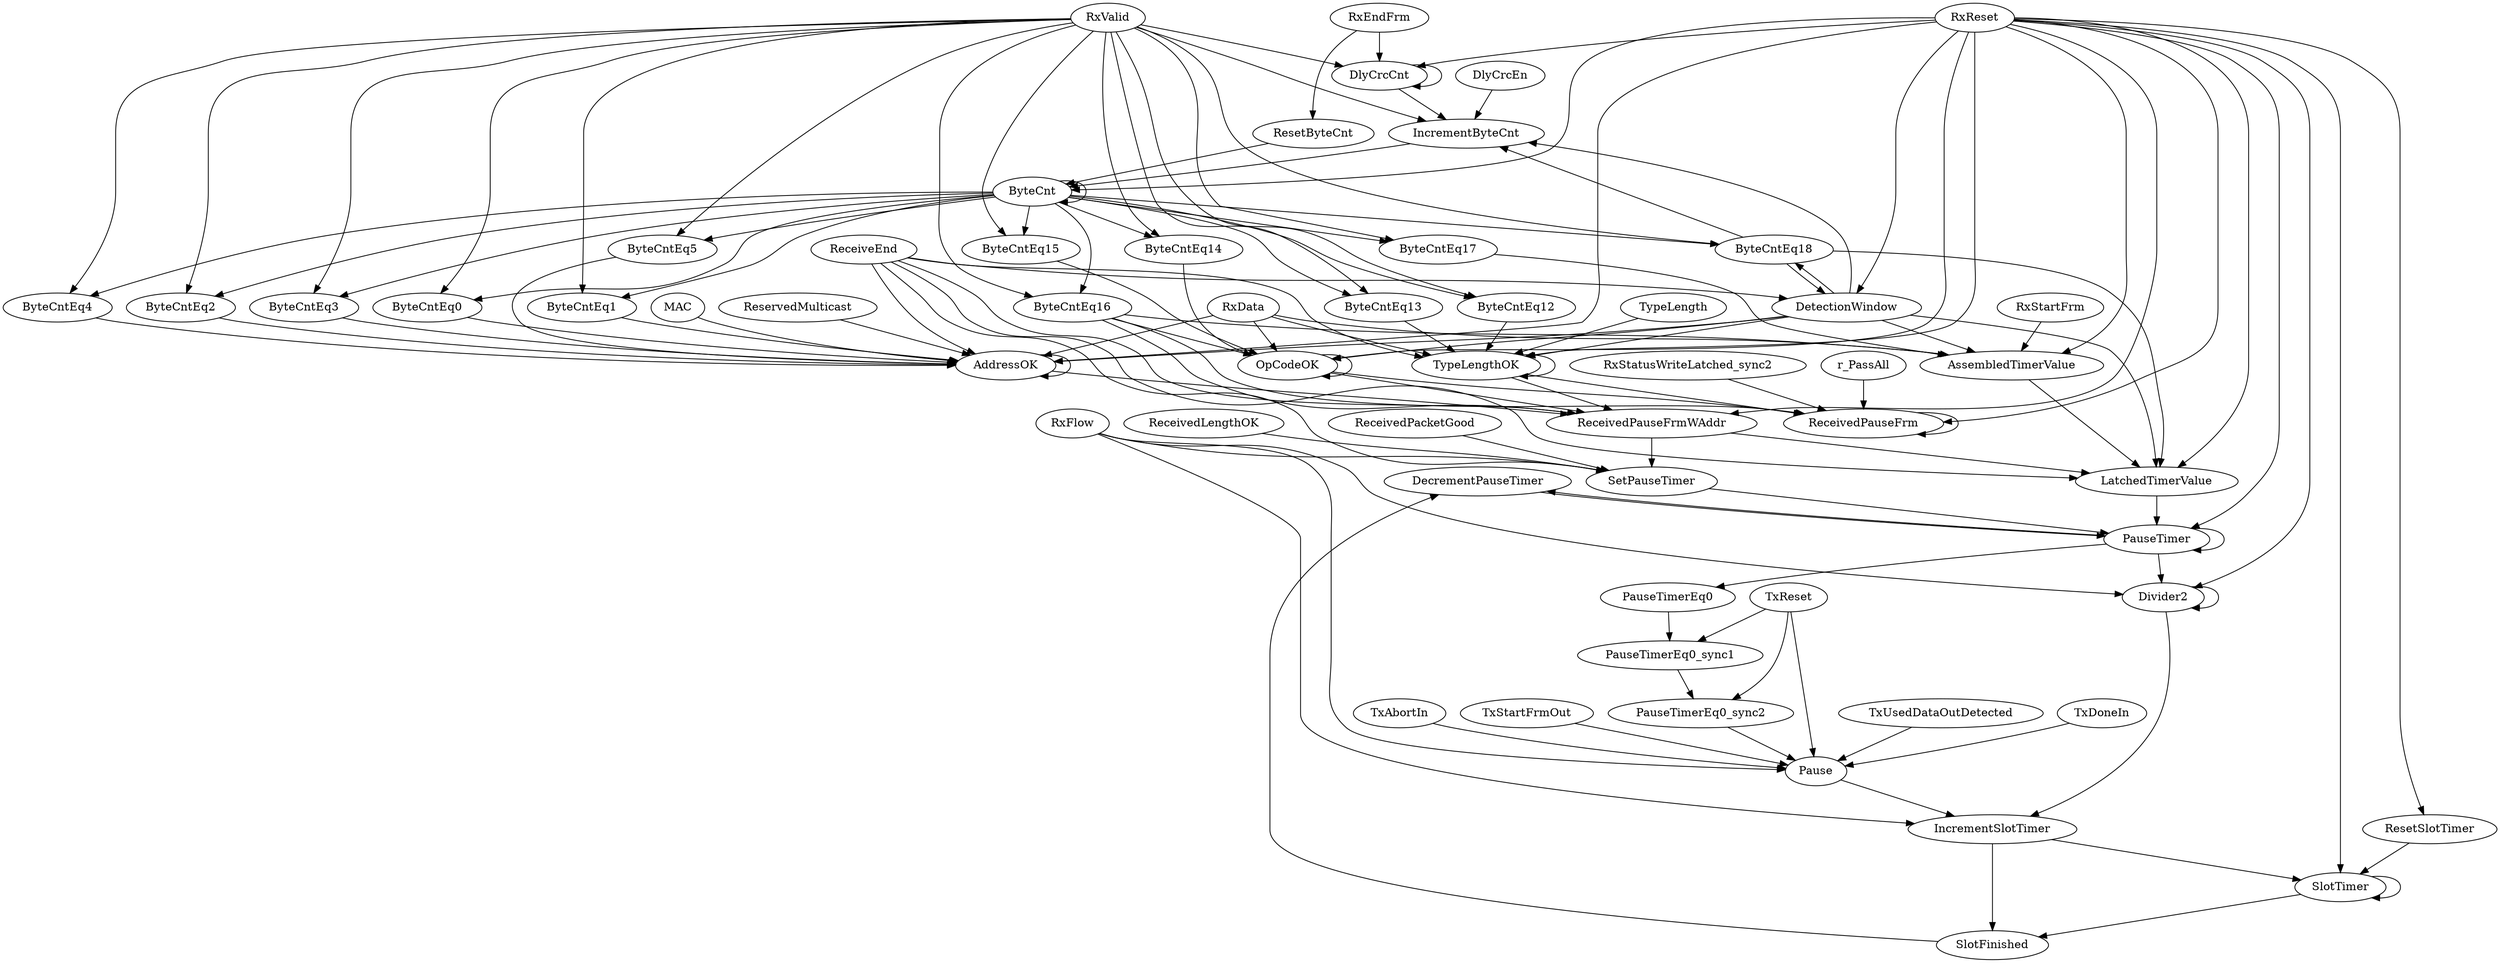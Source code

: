digraph "" {
	DecrementPauseTimer -> PauseTimer	 [weight=1.0];
	Pause -> IncrementSlotTimer	 [weight=1.0];
	RxEndFrm -> ResetByteCnt	 [weight=1.0];
	RxEndFrm -> DlyCrcCnt	 [weight=3.0];
	OpCodeOK -> OpCodeOK	 [weight=1.0];
	OpCodeOK -> ReceivedPauseFrmWAddr	 [weight=1.0];
	OpCodeOK -> ReceivedPauseFrm	 [weight=1.0];
	SetPauseTimer -> PauseTimer	 [weight=2.0];
	DlyCrcEn -> IncrementByteCnt	 [weight=1.0];
	RxReset -> OpCodeOK	 [weight=4.0];
	RxReset -> TypeLengthOK	 [weight=4.0];
	RxReset -> ReceivedPauseFrmWAddr	 [weight=3.0];
	RxReset -> AddressOK	 [weight=8.0];
	RxReset -> ReceivedPauseFrm	 [weight=3.0];
	RxReset -> Divider2	 [weight=3.0];
	RxReset -> AssembledTimerValue	 [weight=4.0];
	RxReset -> ResetSlotTimer	 [weight=1.0];
	RxReset -> DlyCrcCnt	 [weight=3.0];
	RxReset -> PauseTimer	 [weight=3.0];
	RxReset -> ByteCnt	 [weight=3.0];
	RxReset -> LatchedTimerValue	 [weight=3.0];
	RxReset -> SlotTimer	 [weight=3.0];
	RxReset -> DetectionWindow	 [weight=3.0];
	TypeLengthOK -> TypeLengthOK	 [weight=1.0];
	TypeLengthOK -> ReceivedPauseFrmWAddr	 [weight=1.0];
	TypeLengthOK -> ReceivedPauseFrm	 [weight=1.0];
	ReceivedPauseFrmWAddr -> SetPauseTimer	 [weight=1.0];
	ReceivedPauseFrmWAddr -> LatchedTimerValue	 [weight=2.0];
	ByteCntEq13 -> TypeLengthOK	 [weight=3.0];
	TxReset -> Pause	 [weight=2.0];
	TxReset -> PauseTimerEq0_sync1	 [weight=2.0];
	TxReset -> PauseTimerEq0_sync2	 [weight=2.0];
	AddressOK -> ReceivedPauseFrmWAddr	 [weight=1.0];
	AddressOK -> AddressOK	 [weight=5.0];
	TxAbortIn -> Pause	 [weight=1.0];
	IncrementByteCnt -> ByteCnt	 [weight=1.0];
	RxStatusWriteLatched_sync2 -> ReceivedPauseFrm	 [weight=2.0];
	ReceivedPauseFrm -> ReceivedPauseFrm	 [weight=2.0];
	Divider2 -> Divider2	 [weight=1.0];
	Divider2 -> IncrementSlotTimer	 [weight=1.0];
	RxStartFrm -> AssembledTimerValue	 [weight=3.0];
	ReceivedLengthOK -> SetPauseTimer	 [weight=1.0];
	SlotFinished -> DecrementPauseTimer	 [weight=1.0];
	ResetByteCnt -> ByteCnt	 [weight=2.0];
	AssembledTimerValue -> LatchedTimerValue	 [weight=1.0];
	RxData -> OpCodeOK	 [weight=2.0];
	RxData -> TypeLengthOK	 [weight=2.0];
	RxData -> AddressOK	 [weight=11.0];
	RxData -> AssembledTimerValue	 [weight=2.0];
	PauseTimerEq0 -> PauseTimerEq0_sync1	 [weight=1.0];
	PauseTimerEq0_sync1 -> PauseTimerEq0_sync2	 [weight=1.0];
	PauseTimerEq0_sync2 -> Pause	 [weight=1.0];
	ReceivedPacketGood -> SetPauseTimer	 [weight=1.0];
	ResetSlotTimer -> SlotTimer	 [weight=2.0];
	ReservedMulticast -> AddressOK	 [weight=6.0];
	TxStartFrmOut -> Pause	 [weight=1.0];
	DlyCrcCnt -> IncrementByteCnt	 [weight=1.0];
	DlyCrcCnt -> DlyCrcCnt	 [weight=2.0];
	ByteCntEq18 -> IncrementByteCnt	 [weight=1.0];
	ByteCntEq18 -> LatchedTimerValue	 [weight=2.0];
	ByteCntEq18 -> DetectionWindow	 [weight=2.0];
	RxValid -> ByteCntEq13	 [weight=1.0];
	RxValid -> IncrementByteCnt	 [weight=1.0];
	RxValid -> DlyCrcCnt	 [weight=3.0];
	RxValid -> ByteCntEq18	 [weight=1.0];
	RxValid -> ByteCntEq12	 [weight=1.0];
	RxValid -> ByteCntEq15	 [weight=1.0];
	RxValid -> ByteCntEq14	 [weight=1.0];
	RxValid -> ByteCntEq17	 [weight=1.0];
	RxValid -> ByteCntEq16	 [weight=1.0];
	RxValid -> ByteCntEq5	 [weight=1.0];
	RxValid -> ByteCntEq4	 [weight=1.0];
	RxValid -> ByteCntEq1	 [weight=1.0];
	RxValid -> ByteCntEq0	 [weight=1.0];
	RxValid -> ByteCntEq3	 [weight=1.0];
	RxValid -> ByteCntEq2	 [weight=1.0];
	r_PassAll -> ReceivedPauseFrm	 [weight=4.0];
	PauseTimer -> DecrementPauseTimer	 [weight=1.0];
	PauseTimer -> Divider2	 [weight=2.0];
	PauseTimer -> PauseTimerEq0	 [weight=1.0];
	PauseTimer -> PauseTimer	 [weight=1.0];
	TxUsedDataOutDetected -> Pause	 [weight=1.0];
	ByteCntEq12 -> TypeLengthOK	 [weight=4.0];
	ByteCntEq15 -> OpCodeOK	 [weight=2.0];
	ByteCntEq14 -> OpCodeOK	 [weight=2.0];
	ByteCntEq17 -> AssembledTimerValue	 [weight=1.0];
	ByteCntEq16 -> OpCodeOK	 [weight=3.0];
	ByteCntEq16 -> ReceivedPauseFrmWAddr	 [weight=1.0];
	ByteCntEq16 -> ReceivedPauseFrm	 [weight=1.0];
	ByteCntEq16 -> AssembledTimerValue	 [weight=1.0];
	IncrementSlotTimer -> SlotFinished	 [weight=1.0];
	IncrementSlotTimer -> SlotTimer	 [weight=1.0];
	TypeLength -> TypeLengthOK	 [weight=2.0];
	ByteCnt -> ByteCntEq13	 [weight=1.0];
	ByteCnt -> ByteCntEq18	 [weight=1.0];
	ByteCnt -> ByteCntEq12	 [weight=1.0];
	ByteCnt -> ByteCntEq15	 [weight=1.0];
	ByteCnt -> ByteCntEq14	 [weight=1.0];
	ByteCnt -> ByteCntEq17	 [weight=1.0];
	ByteCnt -> ByteCntEq16	 [weight=1.0];
	ByteCnt -> ByteCnt	 [weight=1.0];
	ByteCnt -> ByteCntEq5	 [weight=1.0];
	ByteCnt -> ByteCntEq4	 [weight=1.0];
	ByteCnt -> ByteCntEq1	 [weight=1.0];
	ByteCnt -> ByteCntEq0	 [weight=1.0];
	ByteCnt -> ByteCntEq3	 [weight=1.0];
	ByteCnt -> ByteCntEq2	 [weight=1.0];
	LatchedTimerValue -> PauseTimer	 [weight=1.0];
	ReceiveEnd -> SetPauseTimer	 [weight=1.0];
	ReceiveEnd -> TypeLengthOK	 [weight=1.0];
	ReceiveEnd -> ReceivedPauseFrmWAddr	 [weight=2.0];
	ReceiveEnd -> AddressOK	 [weight=1.0];
	ReceiveEnd -> LatchedTimerValue	 [weight=1.0];
	ReceiveEnd -> DetectionWindow	 [weight=1.0];
	SlotTimer -> SlotFinished	 [weight=1.0];
	SlotTimer -> SlotTimer	 [weight=1.0];
	MAC -> AddressOK	 [weight=6.0];
	RxFlow -> Pause	 [weight=1.0];
	RxFlow -> SetPauseTimer	 [weight=1.0];
	RxFlow -> Divider2	 [weight=2.0];
	RxFlow -> IncrementSlotTimer	 [weight=1.0];
	DetectionWindow -> OpCodeOK	 [weight=2.0];
	DetectionWindow -> TypeLengthOK	 [weight=5.0];
	DetectionWindow -> AddressOK	 [weight=27.0];
	DetectionWindow -> IncrementByteCnt	 [weight=1.0];
	DetectionWindow -> AssembledTimerValue	 [weight=2.0];
	DetectionWindow -> ByteCntEq18	 [weight=1.0];
	DetectionWindow -> LatchedTimerValue	 [weight=2.0];
	TxDoneIn -> Pause	 [weight=1.0];
	ByteCntEq5 -> AddressOK	 [weight=2.0];
	ByteCntEq4 -> AddressOK	 [weight=3.0];
	ByteCntEq1 -> AddressOK	 [weight=6.0];
	ByteCntEq0 -> AddressOK	 [weight=7.0];
	ByteCntEq3 -> AddressOK	 [weight=4.0];
	ByteCntEq2 -> AddressOK	 [weight=5.0];
}
